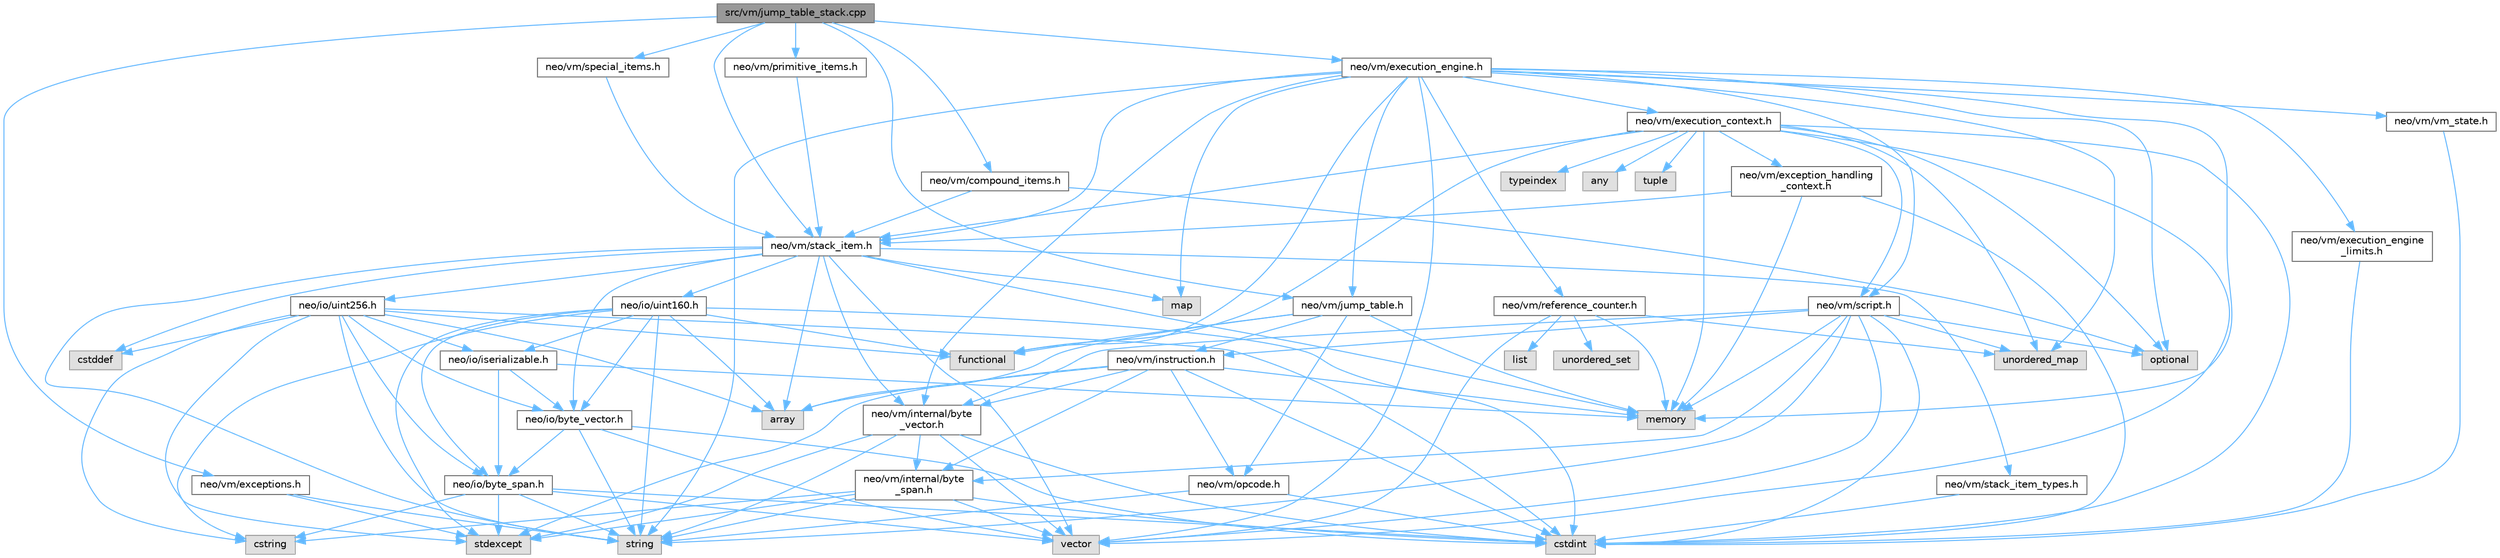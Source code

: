 digraph "src/vm/jump_table_stack.cpp"
{
 // LATEX_PDF_SIZE
  bgcolor="transparent";
  edge [fontname=Helvetica,fontsize=10,labelfontname=Helvetica,labelfontsize=10];
  node [fontname=Helvetica,fontsize=10,shape=box,height=0.2,width=0.4];
  Node1 [id="Node000001",label="src/vm/jump_table_stack.cpp",height=0.2,width=0.4,color="gray40", fillcolor="grey60", style="filled", fontcolor="black",tooltip=" "];
  Node1 -> Node2 [id="edge127_Node000001_Node000002",color="steelblue1",style="solid",tooltip=" "];
  Node2 [id="Node000002",label="neo/vm/compound_items.h",height=0.2,width=0.4,color="grey40", fillcolor="white", style="filled",URL="$compound__items_8h.html",tooltip=" "];
  Node2 -> Node3 [id="edge128_Node000002_Node000003",color="steelblue1",style="solid",tooltip=" "];
  Node3 [id="Node000003",label="neo/vm/stack_item.h",height=0.2,width=0.4,color="grey40", fillcolor="white", style="filled",URL="$stack__item_8h.html",tooltip=" "];
  Node3 -> Node4 [id="edge129_Node000003_Node000004",color="steelblue1",style="solid",tooltip=" "];
  Node4 [id="Node000004",label="neo/io/byte_vector.h",height=0.2,width=0.4,color="grey40", fillcolor="white", style="filled",URL="$io_2byte__vector_8h.html",tooltip=" "];
  Node4 -> Node5 [id="edge130_Node000004_Node000005",color="steelblue1",style="solid",tooltip=" "];
  Node5 [id="Node000005",label="neo/io/byte_span.h",height=0.2,width=0.4,color="grey40", fillcolor="white", style="filled",URL="$io_2byte__span_8h.html",tooltip=" "];
  Node5 -> Node6 [id="edge131_Node000005_Node000006",color="steelblue1",style="solid",tooltip=" "];
  Node6 [id="Node000006",label="cstdint",height=0.2,width=0.4,color="grey60", fillcolor="#E0E0E0", style="filled",tooltip=" "];
  Node5 -> Node7 [id="edge132_Node000005_Node000007",color="steelblue1",style="solid",tooltip=" "];
  Node7 [id="Node000007",label="cstring",height=0.2,width=0.4,color="grey60", fillcolor="#E0E0E0", style="filled",tooltip=" "];
  Node5 -> Node8 [id="edge133_Node000005_Node000008",color="steelblue1",style="solid",tooltip=" "];
  Node8 [id="Node000008",label="stdexcept",height=0.2,width=0.4,color="grey60", fillcolor="#E0E0E0", style="filled",tooltip=" "];
  Node5 -> Node9 [id="edge134_Node000005_Node000009",color="steelblue1",style="solid",tooltip=" "];
  Node9 [id="Node000009",label="string",height=0.2,width=0.4,color="grey60", fillcolor="#E0E0E0", style="filled",tooltip=" "];
  Node5 -> Node10 [id="edge135_Node000005_Node000010",color="steelblue1",style="solid",tooltip=" "];
  Node10 [id="Node000010",label="vector",height=0.2,width=0.4,color="grey60", fillcolor="#E0E0E0", style="filled",tooltip=" "];
  Node4 -> Node6 [id="edge136_Node000004_Node000006",color="steelblue1",style="solid",tooltip=" "];
  Node4 -> Node9 [id="edge137_Node000004_Node000009",color="steelblue1",style="solid",tooltip=" "];
  Node4 -> Node10 [id="edge138_Node000004_Node000010",color="steelblue1",style="solid",tooltip=" "];
  Node3 -> Node11 [id="edge139_Node000003_Node000011",color="steelblue1",style="solid",tooltip=" "];
  Node11 [id="Node000011",label="neo/io/uint160.h",height=0.2,width=0.4,color="grey40", fillcolor="white", style="filled",URL="$uint160_8h.html",tooltip=" "];
  Node11 -> Node5 [id="edge140_Node000011_Node000005",color="steelblue1",style="solid",tooltip=" "];
  Node11 -> Node4 [id="edge141_Node000011_Node000004",color="steelblue1",style="solid",tooltip=" "];
  Node11 -> Node12 [id="edge142_Node000011_Node000012",color="steelblue1",style="solid",tooltip=" "];
  Node12 [id="Node000012",label="neo/io/iserializable.h",height=0.2,width=0.4,color="grey40", fillcolor="white", style="filled",URL="$iserializable_8h.html",tooltip=" "];
  Node12 -> Node5 [id="edge143_Node000012_Node000005",color="steelblue1",style="solid",tooltip=" "];
  Node12 -> Node4 [id="edge144_Node000012_Node000004",color="steelblue1",style="solid",tooltip=" "];
  Node12 -> Node13 [id="edge145_Node000012_Node000013",color="steelblue1",style="solid",tooltip=" "];
  Node13 [id="Node000013",label="memory",height=0.2,width=0.4,color="grey60", fillcolor="#E0E0E0", style="filled",tooltip=" "];
  Node11 -> Node14 [id="edge146_Node000011_Node000014",color="steelblue1",style="solid",tooltip=" "];
  Node14 [id="Node000014",label="array",height=0.2,width=0.4,color="grey60", fillcolor="#E0E0E0", style="filled",tooltip=" "];
  Node11 -> Node6 [id="edge147_Node000011_Node000006",color="steelblue1",style="solid",tooltip=" "];
  Node11 -> Node7 [id="edge148_Node000011_Node000007",color="steelblue1",style="solid",tooltip=" "];
  Node11 -> Node15 [id="edge149_Node000011_Node000015",color="steelblue1",style="solid",tooltip=" "];
  Node15 [id="Node000015",label="functional",height=0.2,width=0.4,color="grey60", fillcolor="#E0E0E0", style="filled",tooltip=" "];
  Node11 -> Node8 [id="edge150_Node000011_Node000008",color="steelblue1",style="solid",tooltip=" "];
  Node11 -> Node9 [id="edge151_Node000011_Node000009",color="steelblue1",style="solid",tooltip=" "];
  Node3 -> Node16 [id="edge152_Node000003_Node000016",color="steelblue1",style="solid",tooltip=" "];
  Node16 [id="Node000016",label="neo/io/uint256.h",height=0.2,width=0.4,color="grey40", fillcolor="white", style="filled",URL="$uint256_8h.html",tooltip=" "];
  Node16 -> Node5 [id="edge153_Node000016_Node000005",color="steelblue1",style="solid",tooltip=" "];
  Node16 -> Node4 [id="edge154_Node000016_Node000004",color="steelblue1",style="solid",tooltip=" "];
  Node16 -> Node12 [id="edge155_Node000016_Node000012",color="steelblue1",style="solid",tooltip=" "];
  Node16 -> Node14 [id="edge156_Node000016_Node000014",color="steelblue1",style="solid",tooltip=" "];
  Node16 -> Node17 [id="edge157_Node000016_Node000017",color="steelblue1",style="solid",tooltip=" "];
  Node17 [id="Node000017",label="cstddef",height=0.2,width=0.4,color="grey60", fillcolor="#E0E0E0", style="filled",tooltip=" "];
  Node16 -> Node6 [id="edge158_Node000016_Node000006",color="steelblue1",style="solid",tooltip=" "];
  Node16 -> Node7 [id="edge159_Node000016_Node000007",color="steelblue1",style="solid",tooltip=" "];
  Node16 -> Node15 [id="edge160_Node000016_Node000015",color="steelblue1",style="solid",tooltip=" "];
  Node16 -> Node8 [id="edge161_Node000016_Node000008",color="steelblue1",style="solid",tooltip=" "];
  Node16 -> Node9 [id="edge162_Node000016_Node000009",color="steelblue1",style="solid",tooltip=" "];
  Node3 -> Node18 [id="edge163_Node000003_Node000018",color="steelblue1",style="solid",tooltip=" "];
  Node18 [id="Node000018",label="neo/vm/internal/byte\l_vector.h",height=0.2,width=0.4,color="grey40", fillcolor="white", style="filled",URL="$vm_2internal_2byte__vector_8h.html",tooltip=" "];
  Node18 -> Node19 [id="edge164_Node000018_Node000019",color="steelblue1",style="solid",tooltip=" "];
  Node19 [id="Node000019",label="neo/vm/internal/byte\l_span.h",height=0.2,width=0.4,color="grey40", fillcolor="white", style="filled",URL="$vm_2internal_2byte__span_8h.html",tooltip=" "];
  Node19 -> Node6 [id="edge165_Node000019_Node000006",color="steelblue1",style="solid",tooltip=" "];
  Node19 -> Node7 [id="edge166_Node000019_Node000007",color="steelblue1",style="solid",tooltip=" "];
  Node19 -> Node8 [id="edge167_Node000019_Node000008",color="steelblue1",style="solid",tooltip=" "];
  Node19 -> Node9 [id="edge168_Node000019_Node000009",color="steelblue1",style="solid",tooltip=" "];
  Node19 -> Node10 [id="edge169_Node000019_Node000010",color="steelblue1",style="solid",tooltip=" "];
  Node18 -> Node6 [id="edge170_Node000018_Node000006",color="steelblue1",style="solid",tooltip=" "];
  Node18 -> Node8 [id="edge171_Node000018_Node000008",color="steelblue1",style="solid",tooltip=" "];
  Node18 -> Node9 [id="edge172_Node000018_Node000009",color="steelblue1",style="solid",tooltip=" "];
  Node18 -> Node10 [id="edge173_Node000018_Node000010",color="steelblue1",style="solid",tooltip=" "];
  Node3 -> Node20 [id="edge174_Node000003_Node000020",color="steelblue1",style="solid",tooltip=" "];
  Node20 [id="Node000020",label="neo/vm/stack_item_types.h",height=0.2,width=0.4,color="grey40", fillcolor="white", style="filled",URL="$stack__item__types_8h.html",tooltip=" "];
  Node20 -> Node6 [id="edge175_Node000020_Node000006",color="steelblue1",style="solid",tooltip=" "];
  Node3 -> Node14 [id="edge176_Node000003_Node000014",color="steelblue1",style="solid",tooltip=" "];
  Node3 -> Node17 [id="edge177_Node000003_Node000017",color="steelblue1",style="solid",tooltip=" "];
  Node3 -> Node21 [id="edge178_Node000003_Node000021",color="steelblue1",style="solid",tooltip=" "];
  Node21 [id="Node000021",label="map",height=0.2,width=0.4,color="grey60", fillcolor="#E0E0E0", style="filled",tooltip=" "];
  Node3 -> Node13 [id="edge179_Node000003_Node000013",color="steelblue1",style="solid",tooltip=" "];
  Node3 -> Node9 [id="edge180_Node000003_Node000009",color="steelblue1",style="solid",tooltip=" "];
  Node3 -> Node10 [id="edge181_Node000003_Node000010",color="steelblue1",style="solid",tooltip=" "];
  Node2 -> Node22 [id="edge182_Node000002_Node000022",color="steelblue1",style="solid",tooltip=" "];
  Node22 [id="Node000022",label="optional",height=0.2,width=0.4,color="grey60", fillcolor="#E0E0E0", style="filled",tooltip=" "];
  Node1 -> Node23 [id="edge183_Node000001_Node000023",color="steelblue1",style="solid",tooltip=" "];
  Node23 [id="Node000023",label="neo/vm/exceptions.h",height=0.2,width=0.4,color="grey40", fillcolor="white", style="filled",URL="$vm_2exceptions_8h.html",tooltip=" "];
  Node23 -> Node8 [id="edge184_Node000023_Node000008",color="steelblue1",style="solid",tooltip=" "];
  Node23 -> Node9 [id="edge185_Node000023_Node000009",color="steelblue1",style="solid",tooltip=" "];
  Node1 -> Node24 [id="edge186_Node000001_Node000024",color="steelblue1",style="solid",tooltip=" "];
  Node24 [id="Node000024",label="neo/vm/execution_engine.h",height=0.2,width=0.4,color="grey40", fillcolor="white", style="filled",URL="$execution__engine_8h.html",tooltip=" "];
  Node24 -> Node25 [id="edge187_Node000024_Node000025",color="steelblue1",style="solid",tooltip=" "];
  Node25 [id="Node000025",label="neo/vm/execution_context.h",height=0.2,width=0.4,color="grey40", fillcolor="white", style="filled",URL="$execution__context_8h.html",tooltip=" "];
  Node25 -> Node26 [id="edge188_Node000025_Node000026",color="steelblue1",style="solid",tooltip=" "];
  Node26 [id="Node000026",label="neo/vm/exception_handling\l_context.h",height=0.2,width=0.4,color="grey40", fillcolor="white", style="filled",URL="$exception__handling__context_8h.html",tooltip=" "];
  Node26 -> Node3 [id="edge189_Node000026_Node000003",color="steelblue1",style="solid",tooltip=" "];
  Node26 -> Node6 [id="edge190_Node000026_Node000006",color="steelblue1",style="solid",tooltip=" "];
  Node26 -> Node13 [id="edge191_Node000026_Node000013",color="steelblue1",style="solid",tooltip=" "];
  Node25 -> Node27 [id="edge192_Node000025_Node000027",color="steelblue1",style="solid",tooltip=" "];
  Node27 [id="Node000027",label="neo/vm/script.h",height=0.2,width=0.4,color="grey40", fillcolor="white", style="filled",URL="$script_8h.html",tooltip=" "];
  Node27 -> Node28 [id="edge193_Node000027_Node000028",color="steelblue1",style="solid",tooltip=" "];
  Node28 [id="Node000028",label="neo/vm/instruction.h",height=0.2,width=0.4,color="grey40", fillcolor="white", style="filled",URL="$instruction_8h.html",tooltip=" "];
  Node28 -> Node19 [id="edge194_Node000028_Node000019",color="steelblue1",style="solid",tooltip=" "];
  Node28 -> Node18 [id="edge195_Node000028_Node000018",color="steelblue1",style="solid",tooltip=" "];
  Node28 -> Node29 [id="edge196_Node000028_Node000029",color="steelblue1",style="solid",tooltip=" "];
  Node29 [id="Node000029",label="neo/vm/opcode.h",height=0.2,width=0.4,color="grey40", fillcolor="white", style="filled",URL="$opcode_8h.html",tooltip=" "];
  Node29 -> Node6 [id="edge197_Node000029_Node000006",color="steelblue1",style="solid",tooltip=" "];
  Node29 -> Node9 [id="edge198_Node000029_Node000009",color="steelblue1",style="solid",tooltip=" "];
  Node28 -> Node14 [id="edge199_Node000028_Node000014",color="steelblue1",style="solid",tooltip=" "];
  Node28 -> Node6 [id="edge200_Node000028_Node000006",color="steelblue1",style="solid",tooltip=" "];
  Node28 -> Node13 [id="edge201_Node000028_Node000013",color="steelblue1",style="solid",tooltip=" "];
  Node28 -> Node8 [id="edge202_Node000028_Node000008",color="steelblue1",style="solid",tooltip=" "];
  Node27 -> Node19 [id="edge203_Node000027_Node000019",color="steelblue1",style="solid",tooltip=" "];
  Node27 -> Node18 [id="edge204_Node000027_Node000018",color="steelblue1",style="solid",tooltip=" "];
  Node27 -> Node6 [id="edge205_Node000027_Node000006",color="steelblue1",style="solid",tooltip=" "];
  Node27 -> Node13 [id="edge206_Node000027_Node000013",color="steelblue1",style="solid",tooltip=" "];
  Node27 -> Node22 [id="edge207_Node000027_Node000022",color="steelblue1",style="solid",tooltip=" "];
  Node27 -> Node9 [id="edge208_Node000027_Node000009",color="steelblue1",style="solid",tooltip=" "];
  Node27 -> Node30 [id="edge209_Node000027_Node000030",color="steelblue1",style="solid",tooltip=" "];
  Node30 [id="Node000030",label="unordered_map",height=0.2,width=0.4,color="grey60", fillcolor="#E0E0E0", style="filled",tooltip=" "];
  Node27 -> Node10 [id="edge210_Node000027_Node000010",color="steelblue1",style="solid",tooltip=" "];
  Node25 -> Node3 [id="edge211_Node000025_Node000003",color="steelblue1",style="solid",tooltip=" "];
  Node25 -> Node31 [id="edge212_Node000025_Node000031",color="steelblue1",style="solid",tooltip=" "];
  Node31 [id="Node000031",label="any",height=0.2,width=0.4,color="grey60", fillcolor="#E0E0E0", style="filled",tooltip=" "];
  Node25 -> Node6 [id="edge213_Node000025_Node000006",color="steelblue1",style="solid",tooltip=" "];
  Node25 -> Node15 [id="edge214_Node000025_Node000015",color="steelblue1",style="solid",tooltip=" "];
  Node25 -> Node13 [id="edge215_Node000025_Node000013",color="steelblue1",style="solid",tooltip=" "];
  Node25 -> Node22 [id="edge216_Node000025_Node000022",color="steelblue1",style="solid",tooltip=" "];
  Node25 -> Node32 [id="edge217_Node000025_Node000032",color="steelblue1",style="solid",tooltip=" "];
  Node32 [id="Node000032",label="tuple",height=0.2,width=0.4,color="grey60", fillcolor="#E0E0E0", style="filled",tooltip=" "];
  Node25 -> Node33 [id="edge218_Node000025_Node000033",color="steelblue1",style="solid",tooltip=" "];
  Node33 [id="Node000033",label="typeindex",height=0.2,width=0.4,color="grey60", fillcolor="#E0E0E0", style="filled",tooltip=" "];
  Node25 -> Node30 [id="edge219_Node000025_Node000030",color="steelblue1",style="solid",tooltip=" "];
  Node25 -> Node10 [id="edge220_Node000025_Node000010",color="steelblue1",style="solid",tooltip=" "];
  Node24 -> Node34 [id="edge221_Node000024_Node000034",color="steelblue1",style="solid",tooltip=" "];
  Node34 [id="Node000034",label="neo/vm/execution_engine\l_limits.h",height=0.2,width=0.4,color="grey40", fillcolor="white", style="filled",URL="$execution__engine__limits_8h.html",tooltip=" "];
  Node34 -> Node6 [id="edge222_Node000034_Node000006",color="steelblue1",style="solid",tooltip=" "];
  Node24 -> Node18 [id="edge223_Node000024_Node000018",color="steelblue1",style="solid",tooltip=" "];
  Node24 -> Node35 [id="edge224_Node000024_Node000035",color="steelblue1",style="solid",tooltip=" "];
  Node35 [id="Node000035",label="neo/vm/jump_table.h",height=0.2,width=0.4,color="grey40", fillcolor="white", style="filled",URL="$jump__table_8h.html",tooltip=" "];
  Node35 -> Node28 [id="edge225_Node000035_Node000028",color="steelblue1",style="solid",tooltip=" "];
  Node35 -> Node29 [id="edge226_Node000035_Node000029",color="steelblue1",style="solid",tooltip=" "];
  Node35 -> Node14 [id="edge227_Node000035_Node000014",color="steelblue1",style="solid",tooltip=" "];
  Node35 -> Node15 [id="edge228_Node000035_Node000015",color="steelblue1",style="solid",tooltip=" "];
  Node35 -> Node13 [id="edge229_Node000035_Node000013",color="steelblue1",style="solid",tooltip=" "];
  Node24 -> Node36 [id="edge230_Node000024_Node000036",color="steelblue1",style="solid",tooltip=" "];
  Node36 [id="Node000036",label="neo/vm/reference_counter.h",height=0.2,width=0.4,color="grey40", fillcolor="white", style="filled",URL="$reference__counter_8h.html",tooltip=" "];
  Node36 -> Node37 [id="edge231_Node000036_Node000037",color="steelblue1",style="solid",tooltip=" "];
  Node37 [id="Node000037",label="list",height=0.2,width=0.4,color="grey60", fillcolor="#E0E0E0", style="filled",tooltip=" "];
  Node36 -> Node13 [id="edge232_Node000036_Node000013",color="steelblue1",style="solid",tooltip=" "];
  Node36 -> Node30 [id="edge233_Node000036_Node000030",color="steelblue1",style="solid",tooltip=" "];
  Node36 -> Node38 [id="edge234_Node000036_Node000038",color="steelblue1",style="solid",tooltip=" "];
  Node38 [id="Node000038",label="unordered_set",height=0.2,width=0.4,color="grey60", fillcolor="#E0E0E0", style="filled",tooltip=" "];
  Node36 -> Node10 [id="edge235_Node000036_Node000010",color="steelblue1",style="solid",tooltip=" "];
  Node24 -> Node27 [id="edge236_Node000024_Node000027",color="steelblue1",style="solid",tooltip=" "];
  Node24 -> Node3 [id="edge237_Node000024_Node000003",color="steelblue1",style="solid",tooltip=" "];
  Node24 -> Node39 [id="edge238_Node000024_Node000039",color="steelblue1",style="solid",tooltip=" "];
  Node39 [id="Node000039",label="neo/vm/vm_state.h",height=0.2,width=0.4,color="grey40", fillcolor="white", style="filled",URL="$vm__state_8h.html",tooltip=" "];
  Node39 -> Node6 [id="edge239_Node000039_Node000006",color="steelblue1",style="solid",tooltip=" "];
  Node24 -> Node15 [id="edge240_Node000024_Node000015",color="steelblue1",style="solid",tooltip=" "];
  Node24 -> Node21 [id="edge241_Node000024_Node000021",color="steelblue1",style="solid",tooltip=" "];
  Node24 -> Node13 [id="edge242_Node000024_Node000013",color="steelblue1",style="solid",tooltip=" "];
  Node24 -> Node22 [id="edge243_Node000024_Node000022",color="steelblue1",style="solid",tooltip=" "];
  Node24 -> Node9 [id="edge244_Node000024_Node000009",color="steelblue1",style="solid",tooltip=" "];
  Node24 -> Node30 [id="edge245_Node000024_Node000030",color="steelblue1",style="solid",tooltip=" "];
  Node24 -> Node10 [id="edge246_Node000024_Node000010",color="steelblue1",style="solid",tooltip=" "];
  Node1 -> Node35 [id="edge247_Node000001_Node000035",color="steelblue1",style="solid",tooltip=" "];
  Node1 -> Node40 [id="edge248_Node000001_Node000040",color="steelblue1",style="solid",tooltip=" "];
  Node40 [id="Node000040",label="neo/vm/primitive_items.h",height=0.2,width=0.4,color="grey40", fillcolor="white", style="filled",URL="$primitive__items_8h.html",tooltip=" "];
  Node40 -> Node3 [id="edge249_Node000040_Node000003",color="steelblue1",style="solid",tooltip=" "];
  Node1 -> Node41 [id="edge250_Node000001_Node000041",color="steelblue1",style="solid",tooltip=" "];
  Node41 [id="Node000041",label="neo/vm/special_items.h",height=0.2,width=0.4,color="grey40", fillcolor="white", style="filled",URL="$special__items_8h.html",tooltip=" "];
  Node41 -> Node3 [id="edge251_Node000041_Node000003",color="steelblue1",style="solid",tooltip=" "];
  Node1 -> Node3 [id="edge252_Node000001_Node000003",color="steelblue1",style="solid",tooltip=" "];
}
